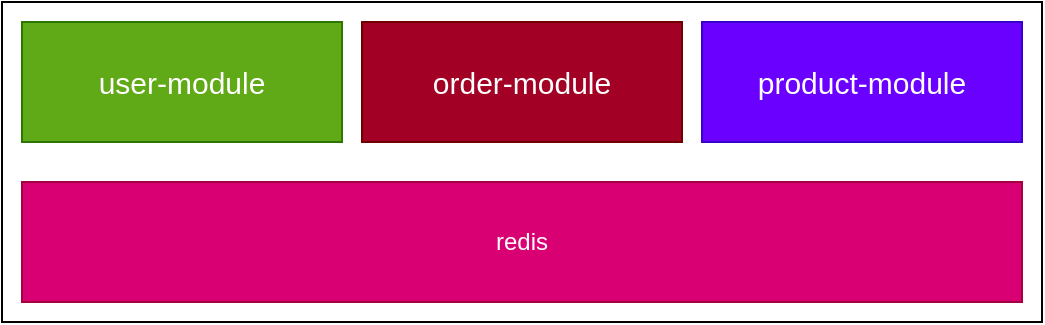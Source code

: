 <mxfile version="21.3.2" type="github">
  <diagram name="第 1 页" id="IXS5sU4ZXqfIpx1t65Bs">
    <mxGraphModel dx="1136" dy="802" grid="1" gridSize="10" guides="1" tooltips="1" connect="1" arrows="1" fold="1" page="1" pageScale="1" pageWidth="827" pageHeight="1169" math="0" shadow="0">
      <root>
        <mxCell id="0" />
        <mxCell id="1" parent="0" />
        <mxCell id="KbtPs02u6kyfubwE4KxG-2" value="redis" style="rounded=0;whiteSpace=wrap;html=1;fillColor=#d80073;strokeColor=#A50040;fontColor=#ffffff;" vertex="1" parent="1">
          <mxGeometry x="40" y="120" width="500" height="60" as="geometry" />
        </mxCell>
        <mxCell id="KbtPs02u6kyfubwE4KxG-3" value="&lt;font style=&quot;font-size: 15px;&quot;&gt;user-module&lt;/font&gt;" style="rounded=0;whiteSpace=wrap;html=1;fillColor=#60a917;strokeColor=#2D7600;fontColor=#ffffff;" vertex="1" parent="1">
          <mxGeometry x="40" y="40" width="160" height="60" as="geometry" />
        </mxCell>
        <mxCell id="KbtPs02u6kyfubwE4KxG-5" value="&lt;font style=&quot;font-size: 15px;&quot;&gt;order-module&lt;/font&gt;" style="rounded=0;whiteSpace=wrap;html=1;fillColor=#a20025;strokeColor=#6F0000;fontColor=#ffffff;" vertex="1" parent="1">
          <mxGeometry x="210" y="40" width="160" height="60" as="geometry" />
        </mxCell>
        <mxCell id="KbtPs02u6kyfubwE4KxG-6" value="&lt;font style=&quot;font-size: 15px;&quot;&gt;product-module&lt;/font&gt;" style="rounded=0;whiteSpace=wrap;html=1;fillColor=#6a00ff;strokeColor=#3700CC;fontColor=#ffffff;" vertex="1" parent="1">
          <mxGeometry x="380" y="40" width="160" height="60" as="geometry" />
        </mxCell>
        <mxCell id="KbtPs02u6kyfubwE4KxG-7" value="" style="rounded=0;whiteSpace=wrap;html=1;fillColor=none;" vertex="1" parent="1">
          <mxGeometry x="30" y="30" width="520" height="160" as="geometry" />
        </mxCell>
      </root>
    </mxGraphModel>
  </diagram>
</mxfile>
